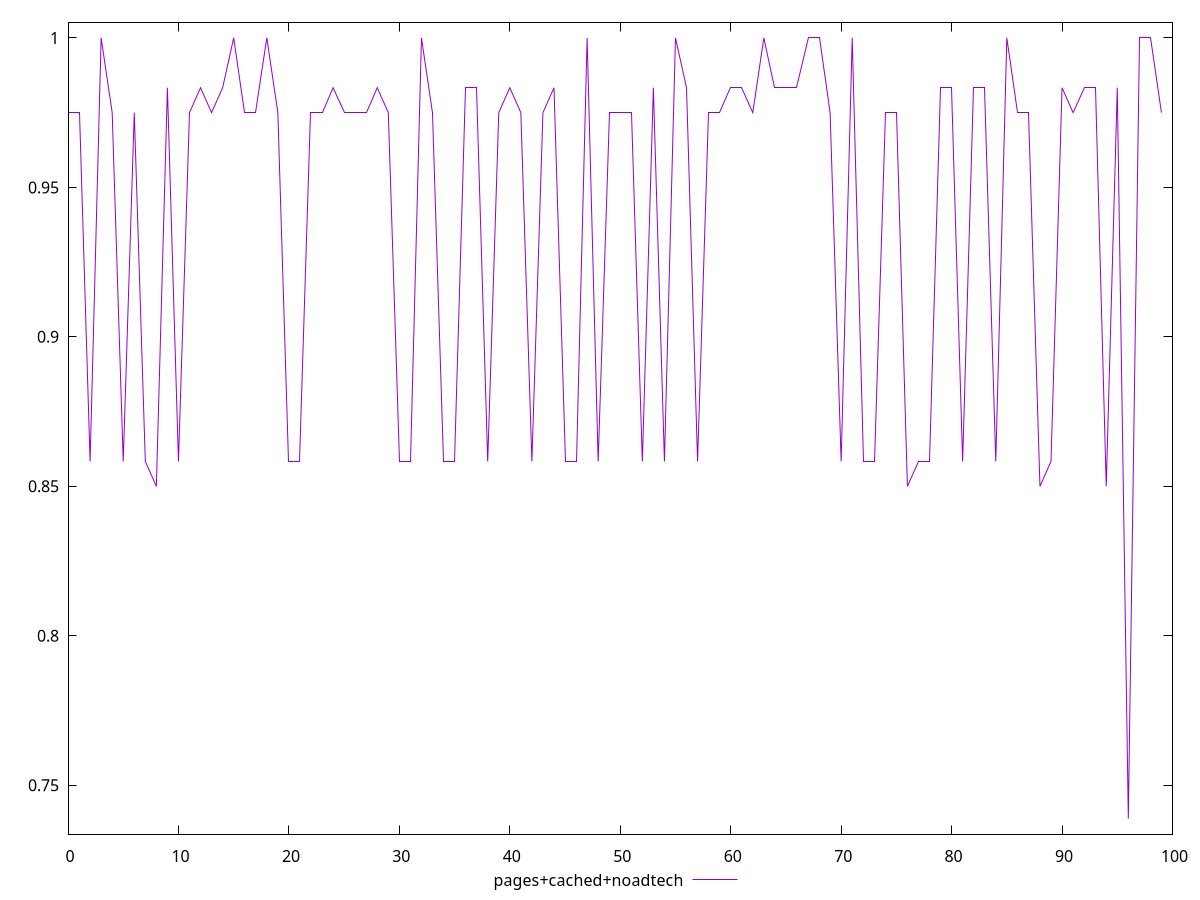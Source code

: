 $_pagesCachedNoadtech <<EOF
0.975
0.975
0.8583333333333334
1
0.975
0.8583333333333334
0.975
0.8583333333333334
0.85
0.9833333333333333
0.8583333333333334
0.975
0.9833333333333333
0.975
0.9833333333333333
1
0.975
0.975
1
0.975
0.8583333333333334
0.8583333333333334
0.975
0.975
0.9833333333333333
0.975
0.975
0.975
0.9833333333333333
0.975
0.8583333333333334
0.8583333333333334
1
0.975
0.8583333333333334
0.8583333333333334
0.9833333333333333
0.9833333333333333
0.8583333333333334
0.975
0.9833333333333333
0.975
0.8583333333333334
0.975
0.9833333333333333
0.8583333333333334
0.8583333333333334
1
0.8583333333333334
0.975
0.975
0.975
0.8583333333333334
0.9833333333333333
0.8583333333333334
1
0.9833333333333333
0.8583333333333334
0.975
0.975
0.9833333333333333
0.9833333333333333
0.975
1
0.9833333333333333
0.9833333333333333
0.9833333333333333
1
1
0.975
0.8583333333333334
1
0.8583333333333334
0.8583333333333334
0.975
0.975
0.85
0.8583333333333334
0.8583333333333334
0.9833333333333333
0.9833333333333333
0.8583333333333334
0.9833333333333333
0.9833333333333333
0.8583333333333334
1
0.975
0.975
0.85
0.8583333333333334
0.9833333333333333
0.975
0.9833333333333333
0.9833333333333333
0.85
0.9833333333333333
0.7388888888888889
1
1
0.975
EOF
set key outside below
set terminal pngcairo
set output "report_00005_2020-11-02T22-26-11.212Z/uses-http2/pages+cached+noadtech//score.png"
set yrange [0.7336666666666667:1.0052222222222222]
plot $_pagesCachedNoadtech title "pages+cached+noadtech" with line ,